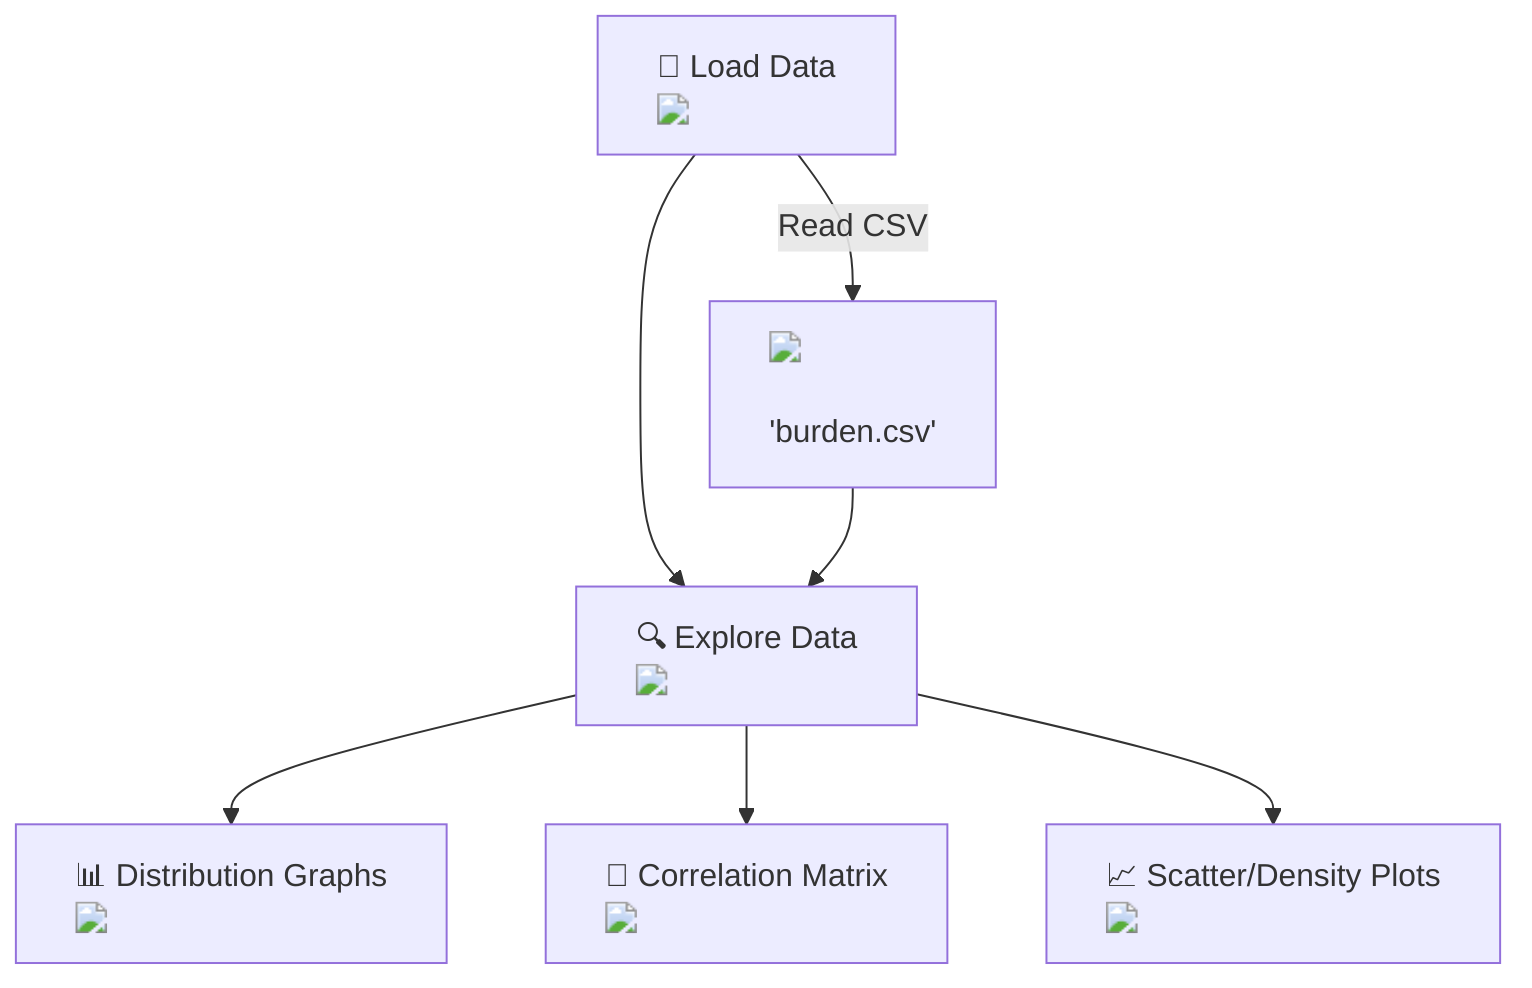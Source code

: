 flowchart TD
    A["📂 Load Data <img src='file.svg' />"] --> B["🔍 Explore Data <img src='table.svg' />"]
    B --> C["📊 Distribution Graphs <img src='hist_template.svg' />"]
    B --> D["🔗 Correlation Matrix <img src='barplot_template.svg' />"]
    B --> E["📈 Scatter/Density Plots <img src='scatter_plot_template.svg' />"]

    A -->|Read CSV| F["<img src='path/to/burden.csv'/> <br/> 'burden.csv'"]
    F --> B